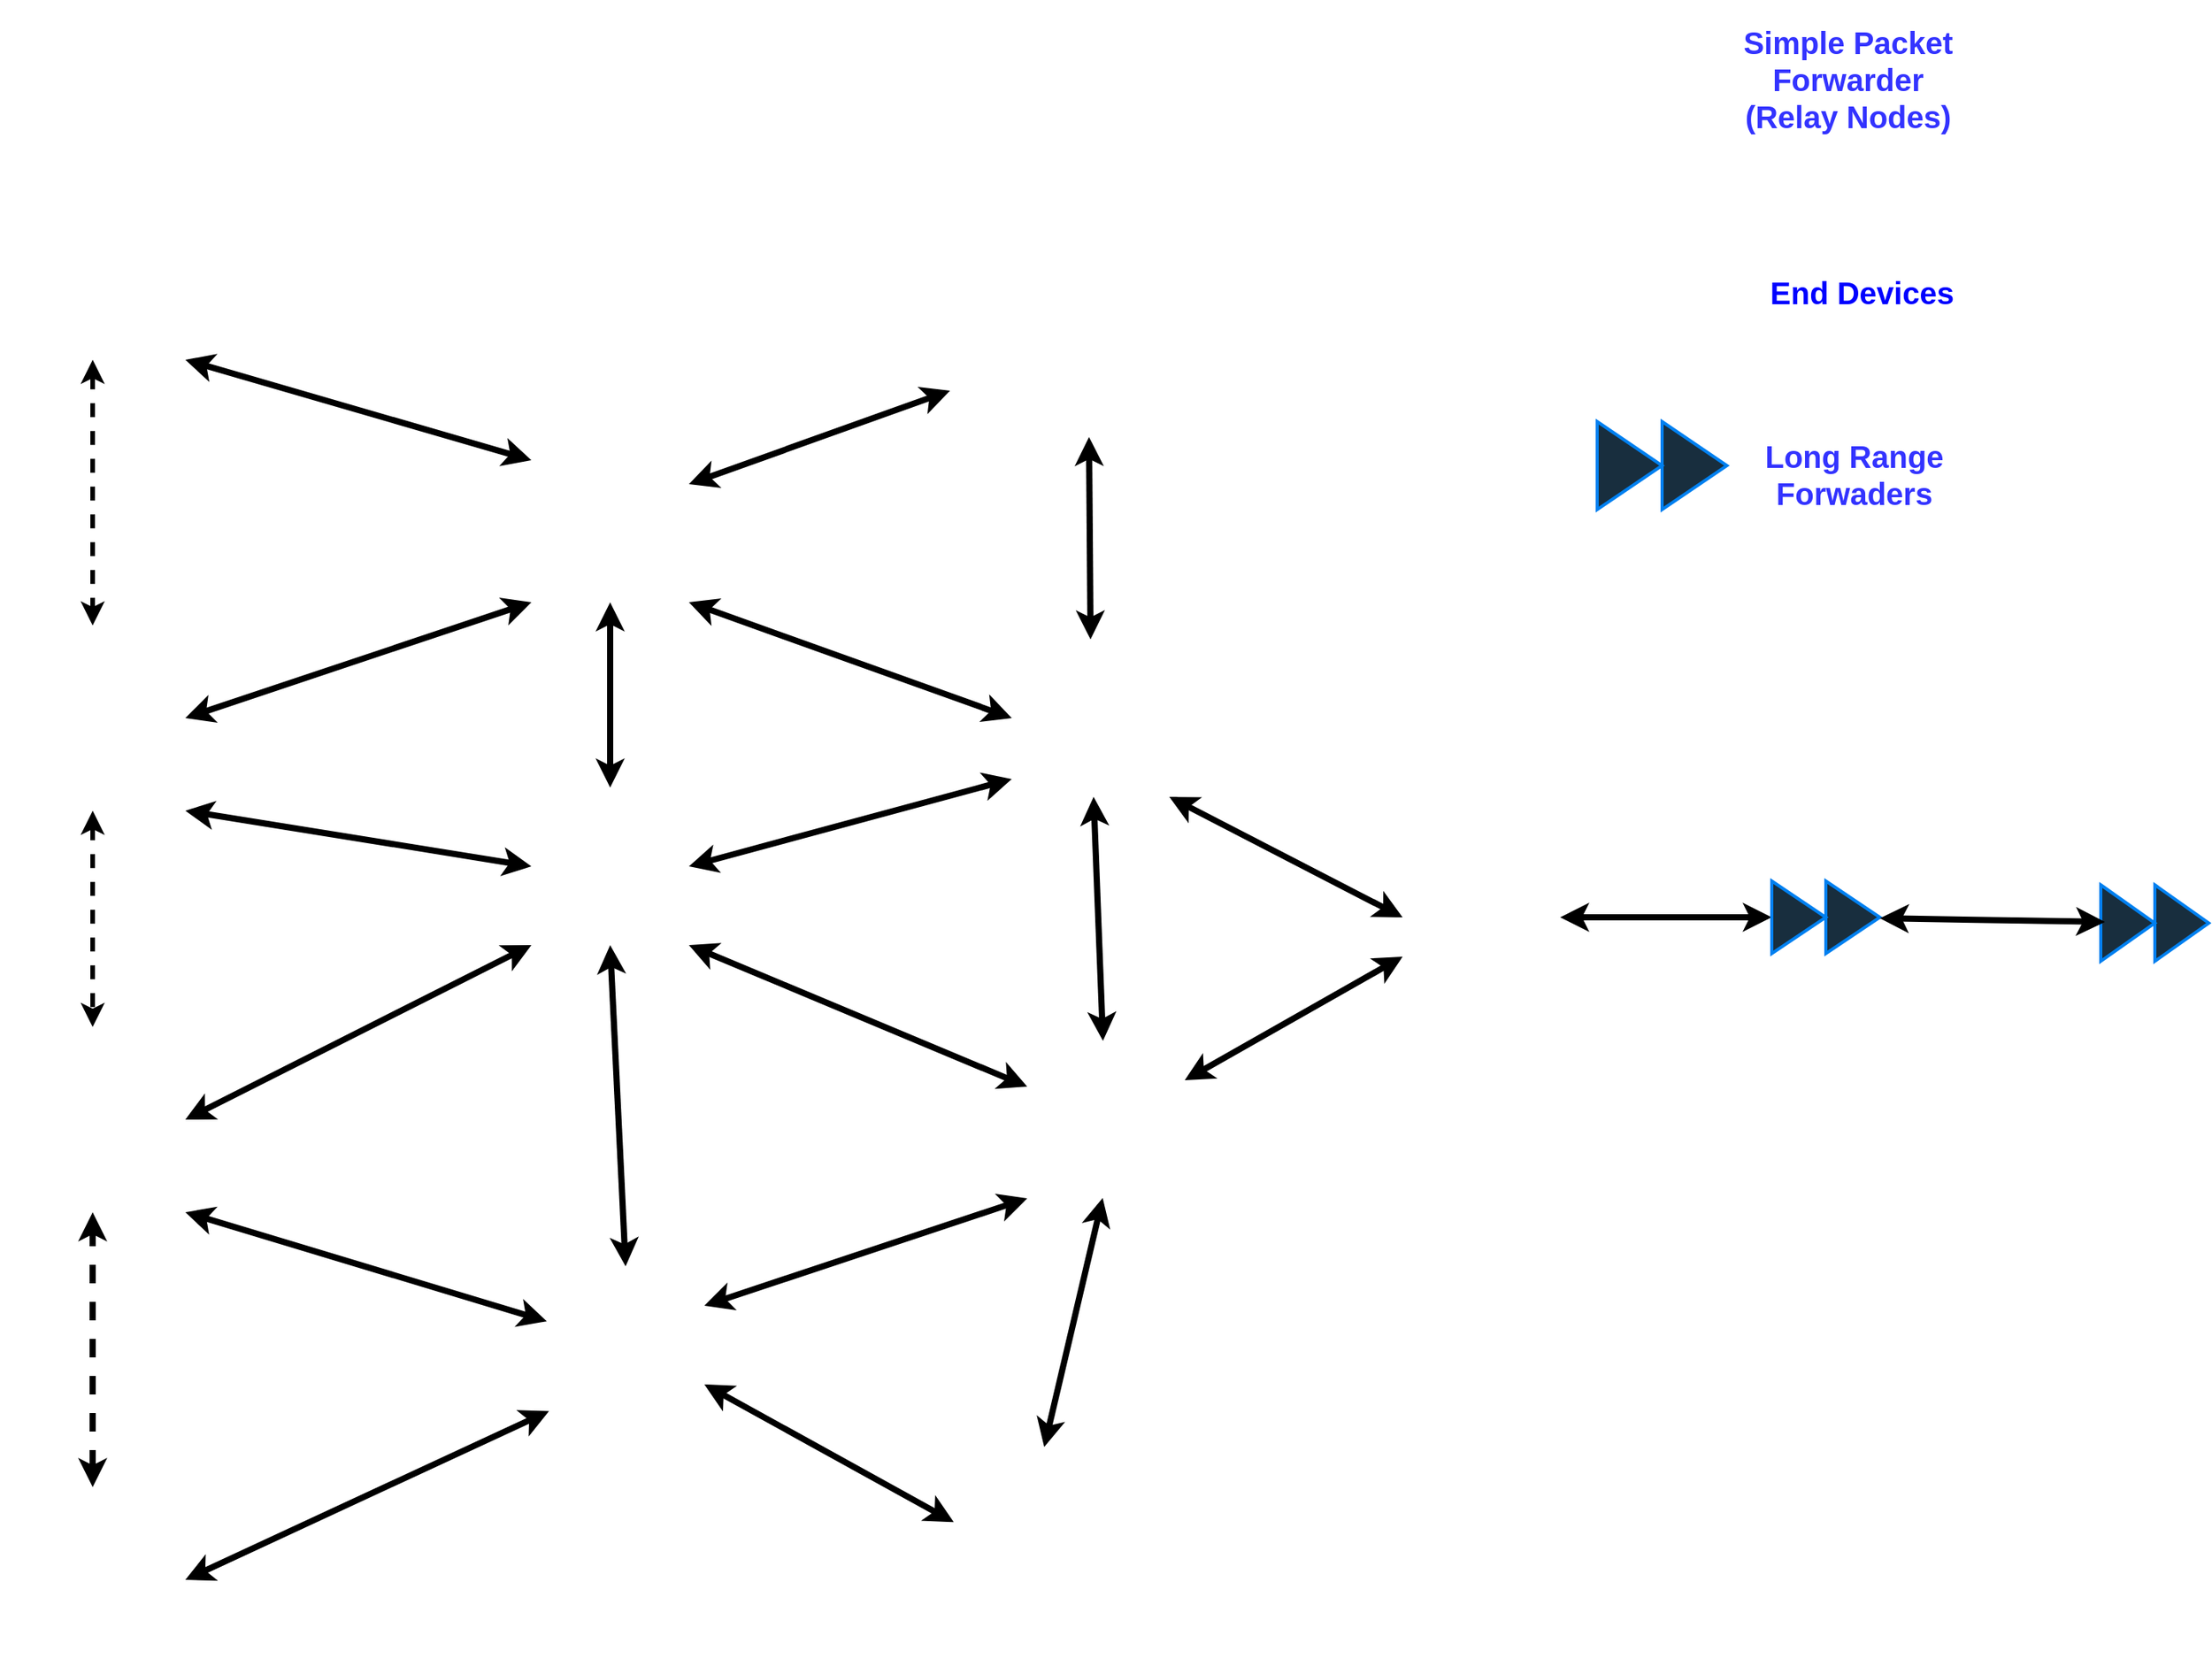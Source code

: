 <mxfile version="23.0.2" type="github">
  <diagram name="Page-1" id="EuA_YrtEMQ8OeRDGVzNk">
    <mxGraphModel dx="3096" dy="2796" grid="1" gridSize="10" guides="1" tooltips="1" connect="1" arrows="1" fold="1" page="1" pageScale="1" pageWidth="850" pageHeight="1100" math="0" shadow="0">
      <root>
        <mxCell id="0" />
        <mxCell id="1" parent="0" />
        <mxCell id="NCyLiusnZEwWGSVtfZov-16" style="edgeStyle=none;shape=connector;rounded=0;orthogonalLoop=1;jettySize=auto;html=1;exitX=1;exitY=0.5;exitDx=0;exitDy=0;entryX=0;entryY=1;entryDx=0;entryDy=0;labelBackgroundColor=default;strokeColor=default;align=center;verticalAlign=middle;fontFamily=Helvetica;fontSize=11;fontColor=default;startArrow=classic;startFill=1;endArrow=classic;endFill=1;strokeWidth=4;" edge="1" parent="1" source="NCyLiusnZEwWGSVtfZov-1" target="NCyLiusnZEwWGSVtfZov-5">
          <mxGeometry relative="1" as="geometry" />
        </mxCell>
        <mxCell id="NCyLiusnZEwWGSVtfZov-37" style="rounded=0;orthogonalLoop=1;jettySize=auto;html=1;exitX=1;exitY=1;exitDx=0;exitDy=0;entryX=0;entryY=0.5;entryDx=0;entryDy=0;strokeColor=default;startArrow=classic;startFill=1;endFill=1;strokeWidth=4;" edge="1" parent="1" source="NCyLiusnZEwWGSVtfZov-1" target="NCyLiusnZEwWGSVtfZov-4">
          <mxGeometry relative="1" as="geometry" />
        </mxCell>
        <mxCell id="NCyLiusnZEwWGSVtfZov-42" style="edgeStyle=none;shape=connector;rounded=0;orthogonalLoop=1;jettySize=auto;html=1;entryX=0.5;entryY=0;entryDx=0;entryDy=0;labelBackgroundColor=default;strokeColor=default;align=center;verticalAlign=middle;fontFamily=Helvetica;fontSize=11;fontColor=default;startArrow=classic;startFill=1;endArrow=classic;endFill=1;dashed=1;strokeWidth=3;" edge="1" parent="1" source="NCyLiusnZEwWGSVtfZov-1" target="NCyLiusnZEwWGSVtfZov-3">
          <mxGeometry relative="1" as="geometry" />
        </mxCell>
        <mxCell id="NCyLiusnZEwWGSVtfZov-1" value="" style="shape=image;verticalLabelPosition=bottom;labelBackgroundColor=default;verticalAlign=top;aspect=fixed;imageAspect=0;image=https://static.thenounproject.com/png/3216172-200.png;" vertex="1" parent="1">
          <mxGeometry x="80" y="242" width="120" height="120" as="geometry" />
        </mxCell>
        <mxCell id="NCyLiusnZEwWGSVtfZov-23" style="edgeStyle=none;shape=connector;rounded=0;orthogonalLoop=1;jettySize=auto;html=1;exitX=1;exitY=0.25;exitDx=0;exitDy=0;entryX=0;entryY=1;entryDx=0;entryDy=0;labelBackgroundColor=default;strokeColor=default;align=center;verticalAlign=middle;fontFamily=Helvetica;fontSize=11;fontColor=default;startArrow=classic;startFill=1;endArrow=classic;endFill=1;strokeWidth=4;" edge="1" parent="1" source="NCyLiusnZEwWGSVtfZov-2" target="NCyLiusnZEwWGSVtfZov-10">
          <mxGeometry relative="1" as="geometry" />
        </mxCell>
        <mxCell id="NCyLiusnZEwWGSVtfZov-38" style="rounded=0;orthogonalLoop=1;jettySize=auto;html=1;exitX=0.5;exitY=0;exitDx=0;exitDy=0;entryX=0.5;entryY=1;entryDx=0;entryDy=0;strokeColor=default;startArrow=classic;startFill=1;endFill=1;strokeWidth=4;" edge="1" parent="1" source="NCyLiusnZEwWGSVtfZov-2" target="NCyLiusnZEwWGSVtfZov-4">
          <mxGeometry relative="1" as="geometry" />
        </mxCell>
        <mxCell id="NCyLiusnZEwWGSVtfZov-2" value="" style="shape=image;verticalLabelPosition=bottom;labelBackgroundColor=default;verticalAlign=top;aspect=fixed;imageAspect=0;image=https://cdn-icons-png.freepik.com/512/1698/1698293.png;" vertex="1" parent="1">
          <mxGeometry x="434" y="657" width="102" height="102" as="geometry" />
        </mxCell>
        <mxCell id="NCyLiusnZEwWGSVtfZov-17" style="edgeStyle=none;shape=connector;rounded=0;orthogonalLoop=1;jettySize=auto;html=1;exitX=1;exitY=0.5;exitDx=0;exitDy=0;entryX=0;entryY=1;entryDx=0;entryDy=0;labelBackgroundColor=default;strokeColor=default;align=center;verticalAlign=middle;fontFamily=Helvetica;fontSize=11;fontColor=default;startArrow=classic;startFill=1;endArrow=classic;endFill=1;strokeWidth=4;" edge="1" parent="1" source="NCyLiusnZEwWGSVtfZov-3" target="NCyLiusnZEwWGSVtfZov-4">
          <mxGeometry relative="1" as="geometry" />
        </mxCell>
        <mxCell id="NCyLiusnZEwWGSVtfZov-19" style="edgeStyle=none;shape=connector;rounded=0;orthogonalLoop=1;jettySize=auto;html=1;exitX=1;exitY=1;exitDx=0;exitDy=0;labelBackgroundColor=default;strokeColor=default;align=center;verticalAlign=middle;fontFamily=Helvetica;fontSize=11;fontColor=default;startArrow=classic;startFill=1;endArrow=classic;endFill=1;strokeWidth=4;" edge="1" parent="1" source="NCyLiusnZEwWGSVtfZov-3" target="NCyLiusnZEwWGSVtfZov-2">
          <mxGeometry relative="1" as="geometry" />
        </mxCell>
        <mxCell id="NCyLiusnZEwWGSVtfZov-3" value="" style="shape=image;verticalLabelPosition=bottom;labelBackgroundColor=default;verticalAlign=top;aspect=fixed;imageAspect=0;image=https://static.thenounproject.com/png/3216172-200.png;" vertex="1" parent="1">
          <mxGeometry x="80" y="502" width="120" height="120" as="geometry" />
        </mxCell>
        <mxCell id="NCyLiusnZEwWGSVtfZov-27" style="edgeStyle=none;shape=connector;rounded=0;orthogonalLoop=1;jettySize=auto;html=1;exitX=1;exitY=1;exitDx=0;exitDy=0;labelBackgroundColor=default;strokeColor=default;align=center;verticalAlign=middle;fontFamily=Helvetica;fontSize=11;fontColor=default;startArrow=classic;startFill=1;endArrow=classic;endFill=1;strokeWidth=4;" edge="1" parent="1" source="NCyLiusnZEwWGSVtfZov-4" target="NCyLiusnZEwWGSVtfZov-10">
          <mxGeometry relative="1" as="geometry" />
        </mxCell>
        <mxCell id="NCyLiusnZEwWGSVtfZov-4" value="" style="shape=image;verticalLabelPosition=bottom;labelBackgroundColor=default;verticalAlign=top;aspect=fixed;imageAspect=0;image=https://cdn-icons-png.freepik.com/512/1698/1698293.png;" vertex="1" parent="1">
          <mxGeometry x="424" y="347" width="102" height="102" as="geometry" />
        </mxCell>
        <mxCell id="NCyLiusnZEwWGSVtfZov-20" style="edgeStyle=none;shape=connector;rounded=0;orthogonalLoop=1;jettySize=auto;html=1;exitX=1;exitY=0.25;exitDx=0;exitDy=0;entryX=0;entryY=0.75;entryDx=0;entryDy=0;labelBackgroundColor=default;strokeColor=default;align=center;verticalAlign=middle;fontFamily=Helvetica;fontSize=11;fontColor=default;startArrow=classic;startFill=1;endArrow=classic;endFill=1;strokeWidth=4;" edge="1" parent="1" source="NCyLiusnZEwWGSVtfZov-5" target="NCyLiusnZEwWGSVtfZov-12">
          <mxGeometry relative="1" as="geometry" />
        </mxCell>
        <mxCell id="NCyLiusnZEwWGSVtfZov-21" style="edgeStyle=none;shape=connector;rounded=0;orthogonalLoop=1;jettySize=auto;html=1;exitX=1;exitY=1;exitDx=0;exitDy=0;entryX=0;entryY=0.5;entryDx=0;entryDy=0;labelBackgroundColor=default;strokeColor=default;align=center;verticalAlign=middle;fontFamily=Helvetica;fontSize=11;fontColor=default;startArrow=classic;startFill=1;endArrow=classic;endFill=1;strokeWidth=4;" edge="1" parent="1" source="NCyLiusnZEwWGSVtfZov-5" target="NCyLiusnZEwWGSVtfZov-9">
          <mxGeometry relative="1" as="geometry" />
        </mxCell>
        <mxCell id="NCyLiusnZEwWGSVtfZov-39" style="edgeStyle=none;shape=connector;rounded=0;orthogonalLoop=1;jettySize=auto;html=1;entryX=0.5;entryY=0;entryDx=0;entryDy=0;labelBackgroundColor=default;strokeColor=default;align=center;verticalAlign=middle;fontFamily=Helvetica;fontSize=11;fontColor=default;startArrow=classic;startFill=1;endArrow=classic;endFill=1;strokeWidth=4;" edge="1" parent="1" source="NCyLiusnZEwWGSVtfZov-5" target="NCyLiusnZEwWGSVtfZov-4">
          <mxGeometry relative="1" as="geometry" />
        </mxCell>
        <mxCell id="NCyLiusnZEwWGSVtfZov-5" value="" style="shape=image;verticalLabelPosition=bottom;labelBackgroundColor=default;verticalAlign=top;aspect=fixed;imageAspect=0;image=https://cdn-icons-png.freepik.com/512/1698/1698293.png;" vertex="1" parent="1">
          <mxGeometry x="424" y="125" width="102" height="102" as="geometry" />
        </mxCell>
        <mxCell id="NCyLiusnZEwWGSVtfZov-41" style="edgeStyle=none;shape=connector;rounded=0;orthogonalLoop=1;jettySize=auto;html=1;exitX=0.5;exitY=1;exitDx=0;exitDy=0;labelBackgroundColor=default;strokeColor=default;align=center;verticalAlign=middle;fontFamily=Helvetica;fontSize=11;fontColor=default;startArrow=classic;startFill=1;endArrow=classic;endFill=1;dashed=1;strokeWidth=3;" edge="1" parent="1" source="NCyLiusnZEwWGSVtfZov-6" target="NCyLiusnZEwWGSVtfZov-1">
          <mxGeometry relative="1" as="geometry" />
        </mxCell>
        <mxCell id="NCyLiusnZEwWGSVtfZov-6" value="" style="shape=image;verticalLabelPosition=bottom;labelBackgroundColor=default;verticalAlign=top;aspect=fixed;imageAspect=0;image=https://static.thenounproject.com/png/3216172-200.png;" vertex="1" parent="1">
          <mxGeometry x="80" y="-50" width="120" height="120" as="geometry" />
        </mxCell>
        <mxCell id="NCyLiusnZEwWGSVtfZov-43" style="edgeStyle=none;shape=connector;rounded=0;orthogonalLoop=1;jettySize=auto;html=1;exitX=0.5;exitY=0;exitDx=0;exitDy=0;labelBackgroundColor=default;strokeColor=default;align=center;verticalAlign=middle;fontFamily=Helvetica;fontSize=11;fontColor=default;startArrow=classic;startFill=1;endArrow=classic;endFill=1;strokeWidth=4;dashed=1;" edge="1" parent="1" source="NCyLiusnZEwWGSVtfZov-7" target="NCyLiusnZEwWGSVtfZov-3">
          <mxGeometry relative="1" as="geometry" />
        </mxCell>
        <mxCell id="NCyLiusnZEwWGSVtfZov-7" value="" style="shape=image;verticalLabelPosition=bottom;labelBackgroundColor=default;verticalAlign=top;aspect=fixed;imageAspect=0;image=https://static.thenounproject.com/png/3216172-200.png;" vertex="1" parent="1">
          <mxGeometry x="80" y="800" width="120" height="120" as="geometry" />
        </mxCell>
        <mxCell id="NCyLiusnZEwWGSVtfZov-30" style="edgeStyle=none;shape=connector;rounded=0;orthogonalLoop=1;jettySize=auto;html=1;exitX=1;exitY=1;exitDx=0;exitDy=0;entryX=0;entryY=0.5;entryDx=0;entryDy=0;labelBackgroundColor=default;strokeColor=default;align=center;verticalAlign=middle;fontFamily=Helvetica;fontSize=11;fontColor=default;startArrow=classic;startFill=1;endArrow=classic;endFill=1;strokeWidth=4;" edge="1" parent="1" source="NCyLiusnZEwWGSVtfZov-9" target="NCyLiusnZEwWGSVtfZov-11">
          <mxGeometry relative="1" as="geometry" />
        </mxCell>
        <mxCell id="NCyLiusnZEwWGSVtfZov-40" style="edgeStyle=none;shape=connector;rounded=0;orthogonalLoop=1;jettySize=auto;html=1;labelBackgroundColor=default;strokeColor=default;align=center;verticalAlign=middle;fontFamily=Helvetica;fontSize=11;fontColor=default;startArrow=classic;startFill=1;endArrow=classic;endFill=1;strokeWidth=4;" edge="1" parent="1" source="NCyLiusnZEwWGSVtfZov-9" target="NCyLiusnZEwWGSVtfZov-10">
          <mxGeometry relative="1" as="geometry" />
        </mxCell>
        <mxCell id="NCyLiusnZEwWGSVtfZov-9" value="" style="shape=image;verticalLabelPosition=bottom;labelBackgroundColor=default;verticalAlign=top;aspect=fixed;imageAspect=0;image=https://cdn-icons-png.freepik.com/512/1698/1698293.png;" vertex="1" parent="1">
          <mxGeometry x="735" y="251" width="102" height="102" as="geometry" />
        </mxCell>
        <mxCell id="NCyLiusnZEwWGSVtfZov-31" style="edgeStyle=none;shape=connector;rounded=0;orthogonalLoop=1;jettySize=auto;html=1;exitX=1;exitY=0.25;exitDx=0;exitDy=0;entryX=0;entryY=0.75;entryDx=0;entryDy=0;labelBackgroundColor=default;strokeColor=default;align=center;verticalAlign=middle;fontFamily=Helvetica;fontSize=11;fontColor=default;startArrow=classic;startFill=1;endArrow=classic;endFill=1;strokeWidth=4;" edge="1" parent="1" source="NCyLiusnZEwWGSVtfZov-10" target="NCyLiusnZEwWGSVtfZov-11">
          <mxGeometry relative="1" as="geometry" />
        </mxCell>
        <mxCell id="NCyLiusnZEwWGSVtfZov-10" value="" style="shape=image;verticalLabelPosition=bottom;labelBackgroundColor=default;verticalAlign=top;aspect=fixed;imageAspect=0;image=https://cdn-icons-png.freepik.com/512/1698/1698293.png;" vertex="1" parent="1">
          <mxGeometry x="745" y="511" width="102" height="102" as="geometry" />
        </mxCell>
        <mxCell id="NCyLiusnZEwWGSVtfZov-47" style="edgeStyle=none;shape=connector;rounded=0;orthogonalLoop=1;jettySize=auto;html=1;labelBackgroundColor=default;strokeColor=default;align=center;verticalAlign=middle;fontFamily=Helvetica;fontSize=11;fontColor=default;startArrow=classic;startFill=1;endArrow=classic;endFill=1;strokeWidth=4;" edge="1" parent="1" source="NCyLiusnZEwWGSVtfZov-11" target="NCyLiusnZEwWGSVtfZov-44">
          <mxGeometry relative="1" as="geometry" />
        </mxCell>
        <mxCell id="NCyLiusnZEwWGSVtfZov-11" value="" style="shape=image;verticalLabelPosition=bottom;labelBackgroundColor=default;verticalAlign=top;aspect=fixed;imageAspect=0;image=https://cdn-icons-png.freepik.com/512/1698/1698293.png;" vertex="1" parent="1">
          <mxGeometry x="988" y="380" width="102" height="102" as="geometry" />
        </mxCell>
        <mxCell id="NCyLiusnZEwWGSVtfZov-28" style="edgeStyle=none;shape=connector;rounded=0;orthogonalLoop=1;jettySize=auto;html=1;exitX=0.75;exitY=1;exitDx=0;exitDy=0;entryX=0.5;entryY=0;entryDx=0;entryDy=0;labelBackgroundColor=default;strokeColor=default;align=center;verticalAlign=middle;fontFamily=Helvetica;fontSize=11;fontColor=default;startArrow=classic;startFill=1;endArrow=classic;endFill=1;strokeWidth=4;" edge="1" parent="1" source="NCyLiusnZEwWGSVtfZov-12" target="NCyLiusnZEwWGSVtfZov-9">
          <mxGeometry relative="1" as="geometry" />
        </mxCell>
        <mxCell id="NCyLiusnZEwWGSVtfZov-12" value="" style="shape=image;verticalLabelPosition=bottom;labelBackgroundColor=default;verticalAlign=top;aspect=fixed;imageAspect=0;image=https://static.thenounproject.com/png/3216172-200.png;" vertex="1" parent="1">
          <mxGeometry x="695" width="120" height="120" as="geometry" />
        </mxCell>
        <mxCell id="NCyLiusnZEwWGSVtfZov-29" style="edgeStyle=none;shape=connector;rounded=0;orthogonalLoop=1;jettySize=auto;html=1;exitX=0.5;exitY=0;exitDx=0;exitDy=0;labelBackgroundColor=default;strokeColor=default;align=center;verticalAlign=middle;fontFamily=Helvetica;fontSize=11;fontColor=default;startArrow=classic;startFill=1;endArrow=classic;endFill=1;strokeWidth=4;entryX=0.479;entryY=0.997;entryDx=0;entryDy=0;entryPerimeter=0;" edge="1" parent="1" source="NCyLiusnZEwWGSVtfZov-13" target="NCyLiusnZEwWGSVtfZov-10">
          <mxGeometry relative="1" as="geometry" />
        </mxCell>
        <mxCell id="NCyLiusnZEwWGSVtfZov-13" value="" style="shape=image;verticalLabelPosition=bottom;labelBackgroundColor=default;verticalAlign=top;aspect=fixed;imageAspect=0;image=https://static.thenounproject.com/png/3216172-200.png;" vertex="1" parent="1">
          <mxGeometry x="696" y="774" width="120" height="120" as="geometry" />
        </mxCell>
        <mxCell id="NCyLiusnZEwWGSVtfZov-15" style="rounded=0;orthogonalLoop=1;jettySize=auto;html=1;exitX=1;exitY=1;exitDx=0;exitDy=0;entryX=0;entryY=0.098;entryDx=0;entryDy=0;entryPerimeter=0;endArrow=classic;endFill=1;startArrow=classic;startFill=1;strokeWidth=4;" edge="1" parent="1" source="NCyLiusnZEwWGSVtfZov-6" target="NCyLiusnZEwWGSVtfZov-5">
          <mxGeometry relative="1" as="geometry" />
        </mxCell>
        <mxCell id="NCyLiusnZEwWGSVtfZov-18" style="edgeStyle=none;shape=connector;rounded=0;orthogonalLoop=1;jettySize=auto;html=1;exitX=1;exitY=0.5;exitDx=0;exitDy=0;entryX=0.014;entryY=0.919;entryDx=0;entryDy=0;entryPerimeter=0;labelBackgroundColor=default;strokeColor=default;align=center;verticalAlign=middle;fontFamily=Helvetica;fontSize=11;fontColor=default;startArrow=classic;startFill=1;endArrow=classic;endFill=1;strokeWidth=4;" edge="1" parent="1" source="NCyLiusnZEwWGSVtfZov-7" target="NCyLiusnZEwWGSVtfZov-2">
          <mxGeometry relative="1" as="geometry" />
        </mxCell>
        <mxCell id="NCyLiusnZEwWGSVtfZov-22" style="edgeStyle=none;shape=connector;rounded=0;orthogonalLoop=1;jettySize=auto;html=1;exitX=1;exitY=0.5;exitDx=0;exitDy=0;entryX=0;entryY=0.887;entryDx=0;entryDy=0;entryPerimeter=0;labelBackgroundColor=default;strokeColor=default;align=center;verticalAlign=middle;fontFamily=Helvetica;fontSize=11;fontColor=default;startArrow=classic;startFill=1;endArrow=classic;endFill=1;strokeWidth=4;" edge="1" parent="1" source="NCyLiusnZEwWGSVtfZov-4" target="NCyLiusnZEwWGSVtfZov-9">
          <mxGeometry relative="1" as="geometry" />
        </mxCell>
        <mxCell id="NCyLiusnZEwWGSVtfZov-24" style="edgeStyle=none;shape=connector;rounded=0;orthogonalLoop=1;jettySize=auto;html=1;exitX=1;exitY=0.75;exitDx=0;exitDy=0;entryX=0.012;entryY=0.405;entryDx=0;entryDy=0;entryPerimeter=0;labelBackgroundColor=default;strokeColor=default;align=center;verticalAlign=middle;fontFamily=Helvetica;fontSize=11;fontColor=default;startArrow=classic;startFill=1;endArrow=classic;endFill=1;strokeWidth=4;" edge="1" parent="1" source="NCyLiusnZEwWGSVtfZov-2" target="NCyLiusnZEwWGSVtfZov-13">
          <mxGeometry relative="1" as="geometry" />
        </mxCell>
        <mxCell id="NCyLiusnZEwWGSVtfZov-33" value="" style="shape=image;verticalLabelPosition=bottom;labelBackgroundColor=default;verticalAlign=top;aspect=fixed;imageAspect=0;image=https://cdn-icons-png.freepik.com/512/1698/1698293.png;imageBackground=none;" vertex="1" parent="1">
          <mxGeometry x="1100" y="-163" width="102" height="102" as="geometry" />
        </mxCell>
        <mxCell id="NCyLiusnZEwWGSVtfZov-34" value="Simple Packet&lt;br style=&quot;font-size: 20px;&quot;&gt;Forwarder&lt;br style=&quot;font-size: 20px;&quot;&gt;(Relay Nodes)" style="text;html=1;align=center;verticalAlign=middle;resizable=0;points=[];autosize=1;strokeColor=none;fillColor=none;fontSize=20;fontFamily=Helvetica;fontColor=#3333FF;fontStyle=1" vertex="1" parent="1">
          <mxGeometry x="1196" y="-157" width="160" height="90" as="geometry" />
        </mxCell>
        <mxCell id="NCyLiusnZEwWGSVtfZov-35" value="" style="shape=image;verticalLabelPosition=bottom;labelBackgroundColor=default;verticalAlign=top;aspect=fixed;imageAspect=0;image=https://static.thenounproject.com/png/3216172-200.png;" vertex="1" parent="1">
          <mxGeometry x="1091" y="-50" width="120" height="120" as="geometry" />
        </mxCell>
        <mxCell id="NCyLiusnZEwWGSVtfZov-36" value="End Devices" style="text;html=1;align=center;verticalAlign=middle;resizable=0;points=[];autosize=1;strokeColor=none;fillColor=none;fontSize=20;fontFamily=Helvetica;fontColor=#0000FF;fontStyle=1" vertex="1" parent="1">
          <mxGeometry x="1215" y="6" width="140" height="40" as="geometry" />
        </mxCell>
        <mxCell id="NCyLiusnZEwWGSVtfZov-44" value="" style="html=1;verticalLabelPosition=bottom;align=center;labelBackgroundColor=#ffffff;verticalAlign=top;strokeWidth=2;strokeColor=#0080F0;shadow=0;dashed=0;shape=mxgraph.ios7.icons.forward;fontFamily=Helvetica;fontSize=11;fontColor=default;fillColor=#182E3E;" vertex="1" parent="1">
          <mxGeometry x="1227" y="407.5" width="70" height="47" as="geometry" />
        </mxCell>
        <mxCell id="NCyLiusnZEwWGSVtfZov-45" value="" style="html=1;verticalLabelPosition=bottom;align=center;labelBackgroundColor=#ffffff;verticalAlign=top;strokeWidth=2;strokeColor=#0080F0;shadow=0;dashed=0;shape=mxgraph.ios7.icons.forward;fontFamily=Helvetica;fontSize=11;fontColor=default;fillColor=#182E3E;" vertex="1" parent="1">
          <mxGeometry x="1440" y="410" width="70" height="49.5" as="geometry" />
        </mxCell>
        <mxCell id="NCyLiusnZEwWGSVtfZov-48" style="edgeStyle=none;shape=connector;rounded=0;orthogonalLoop=1;jettySize=auto;html=1;entryX=0.039;entryY=0.485;entryDx=0;entryDy=0;entryPerimeter=0;labelBackgroundColor=default;strokeColor=default;align=center;verticalAlign=middle;fontFamily=Helvetica;fontSize=11;fontColor=default;startArrow=classic;startFill=1;endArrow=classic;endFill=1;strokeWidth=4;" edge="1" parent="1" source="NCyLiusnZEwWGSVtfZov-44" target="NCyLiusnZEwWGSVtfZov-45">
          <mxGeometry relative="1" as="geometry" />
        </mxCell>
        <mxCell id="NCyLiusnZEwWGSVtfZov-49" value="" style="html=1;verticalLabelPosition=bottom;align=center;labelBackgroundColor=#ffffff;verticalAlign=top;strokeWidth=2;strokeColor=#0080F0;shadow=0;dashed=0;shape=mxgraph.ios7.icons.forward;fontFamily=Helvetica;fontSize=11;fontColor=default;fillColor=#182E3E;" vertex="1" parent="1">
          <mxGeometry x="1114" y="110" width="84" height="57" as="geometry" />
        </mxCell>
        <mxCell id="NCyLiusnZEwWGSVtfZov-50" value="Long Range&lt;br&gt;Forwaders" style="text;html=1;align=center;verticalAlign=middle;resizable=0;points=[];autosize=1;strokeColor=none;fillColor=none;fontSize=20;fontFamily=Helvetica;fontColor=#3333FF;fontStyle=1" vertex="1" parent="1">
          <mxGeometry x="1210" y="113.5" width="140" height="60" as="geometry" />
        </mxCell>
      </root>
    </mxGraphModel>
  </diagram>
</mxfile>
